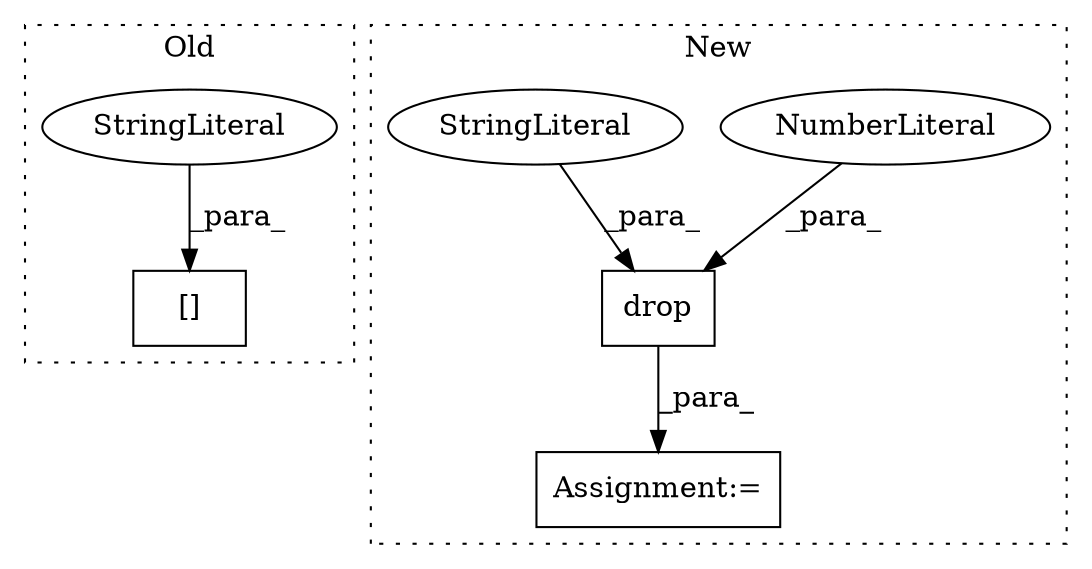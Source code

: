 digraph G {
subgraph cluster0 {
1 [label="[]" a="2" s="3092,3108" l="3,1" shape="box"];
5 [label="StringLiteral" a="45" s="3095" l="13" shape="ellipse"];
label = "Old";
style="dotted";
}
subgraph cluster1 {
2 [label="drop" a="32" s="12424,12435" l="5,1" shape="box"];
3 [label="NumberLiteral" a="34" s="12434" l="1" shape="ellipse"];
4 [label="Assignment:=" a="7" s="12448" l="1" shape="box"];
6 [label="StringLiteral" a="45" s="12429" l="4" shape="ellipse"];
label = "New";
style="dotted";
}
2 -> 4 [label="_para_"];
3 -> 2 [label="_para_"];
5 -> 1 [label="_para_"];
6 -> 2 [label="_para_"];
}